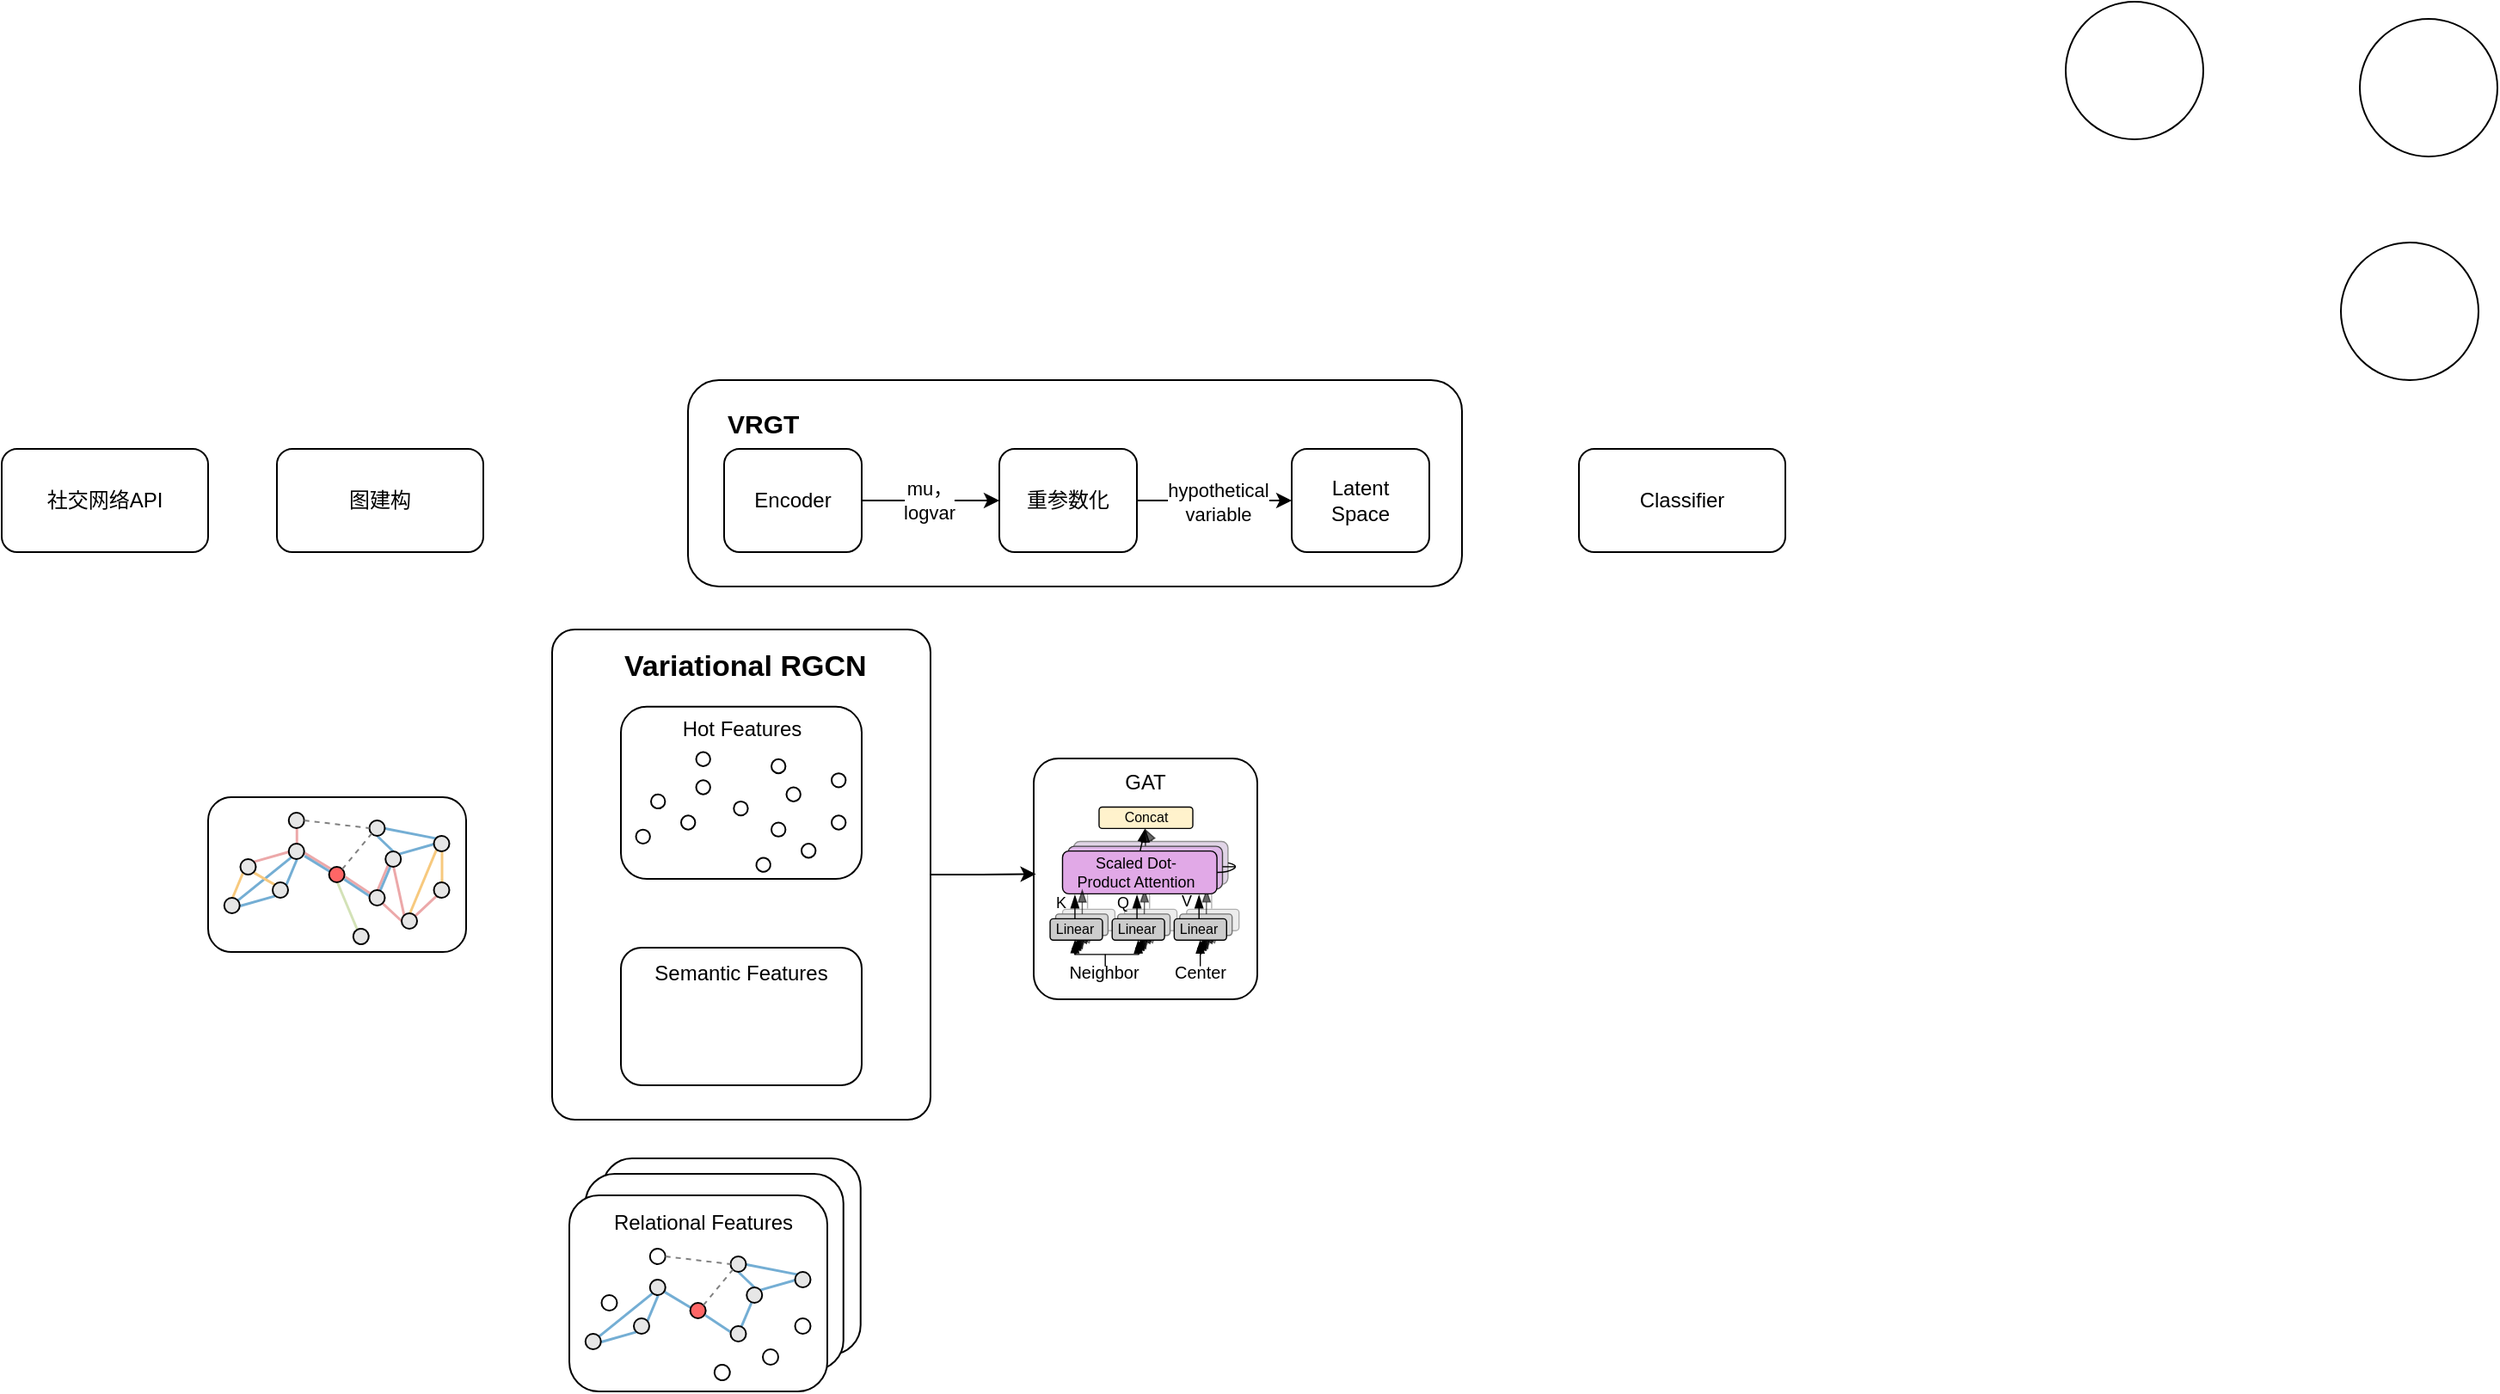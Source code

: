 <mxfile version="24.0.4" type="github">
  <diagram name="第 1 页" id="A4sy9P5K9z8p-SOSpdYQ">
    <mxGraphModel dx="1519" dy="1590" grid="1" gridSize="10" guides="1" tooltips="1" connect="0" arrows="1" fold="1" page="1" pageScale="1" pageWidth="827" pageHeight="1169" math="0" shadow="0">
      <root>
        <mxCell id="0" />
        <mxCell id="1" parent="0" />
        <mxCell id="r-IDnnYRWlYm3rjLLLhq-174" value="" style="rounded=1;whiteSpace=wrap;html=1;" vertex="1" parent="1">
          <mxGeometry x="189" y="-80" width="450" height="120" as="geometry" />
        </mxCell>
        <mxCell id="r-IDnnYRWlYm3rjLLLhq-5" value="" style="rounded=1;whiteSpace=wrap;html=1;arcSize=6;" vertex="1" parent="1">
          <mxGeometry x="110" y="65" width="220" height="285" as="geometry" />
        </mxCell>
        <mxCell id="r-IDnnYRWlYm3rjLLLhq-6" value="&lt;h1 style=&quot;margin-top: 0px; font-size: 17px;&quot;&gt;Variational RGCN&lt;/h1&gt;&lt;p style=&quot;font-size: 17px;&quot;&gt;&lt;br style=&quot;font-size: 17px;&quot;&gt;&lt;/p&gt;" style="text;html=1;whiteSpace=wrap;overflow=hidden;rounded=0;fontSize=17;" vertex="1" parent="1">
          <mxGeometry x="150" y="70" width="210" height="40" as="geometry" />
        </mxCell>
        <mxCell id="r-IDnnYRWlYm3rjLLLhq-8" value="社交网络API" style="rounded=1;whiteSpace=wrap;html=1;" vertex="1" parent="1">
          <mxGeometry x="-210" y="-40" width="120" height="60" as="geometry" />
        </mxCell>
        <mxCell id="r-IDnnYRWlYm3rjLLLhq-10" value="图建构" style="rounded=1;whiteSpace=wrap;html=1;" vertex="1" parent="1">
          <mxGeometry x="-50" y="-40" width="120" height="60" as="geometry" />
        </mxCell>
        <mxCell id="r-IDnnYRWlYm3rjLLLhq-11" value="Encoder" style="rounded=1;whiteSpace=wrap;html=1;" vertex="1" parent="1">
          <mxGeometry x="210" y="-40" width="80" height="60" as="geometry" />
        </mxCell>
        <mxCell id="r-IDnnYRWlYm3rjLLLhq-172" value="&lt;div style=&quot;text-align: start;&quot;&gt;&lt;br&gt;&lt;/div&gt;" style="edgeStyle=orthogonalEdgeStyle;rounded=0;orthogonalLoop=1;jettySize=auto;html=1;exitX=1;exitY=0.5;exitDx=0;exitDy=0;entryX=0;entryY=0.5;entryDx=0;entryDy=0;" edge="1" parent="1" source="r-IDnnYRWlYm3rjLLLhq-12" target="r-IDnnYRWlYm3rjLLLhq-13">
          <mxGeometry relative="1" as="geometry" />
        </mxCell>
        <mxCell id="r-IDnnYRWlYm3rjLLLhq-175" value="hypothetical&lt;div&gt;variable&lt;/div&gt;" style="edgeLabel;html=1;align=center;verticalAlign=middle;resizable=0;points=[];" vertex="1" connectable="0" parent="r-IDnnYRWlYm3rjLLLhq-172">
          <mxGeometry x="0.043" y="-1" relative="1" as="geometry">
            <mxPoint as="offset" />
          </mxGeometry>
        </mxCell>
        <mxCell id="r-IDnnYRWlYm3rjLLLhq-12" value="重参数化" style="rounded=1;whiteSpace=wrap;html=1;" vertex="1" parent="1">
          <mxGeometry x="370" y="-40" width="80" height="60" as="geometry" />
        </mxCell>
        <mxCell id="r-IDnnYRWlYm3rjLLLhq-13" value="Latent&lt;div&gt;Space&lt;/div&gt;" style="rounded=1;whiteSpace=wrap;html=1;" vertex="1" parent="1">
          <mxGeometry x="540" y="-40" width="80" height="60" as="geometry" />
        </mxCell>
        <mxCell id="r-IDnnYRWlYm3rjLLLhq-20" value="" style="ellipse;whiteSpace=wrap;html=1;aspect=fixed;" vertex="1" parent="1">
          <mxGeometry x="990" y="-300" width="80" height="80" as="geometry" />
        </mxCell>
        <mxCell id="r-IDnnYRWlYm3rjLLLhq-21" value="" style="ellipse;whiteSpace=wrap;html=1;aspect=fixed;" vertex="1" parent="1">
          <mxGeometry x="1161" y="-290" width="80" height="80" as="geometry" />
        </mxCell>
        <mxCell id="r-IDnnYRWlYm3rjLLLhq-23" value="" style="ellipse;whiteSpace=wrap;html=1;aspect=fixed;" vertex="1" parent="1">
          <mxGeometry x="1150" y="-160" width="80" height="80" as="geometry" />
        </mxCell>
        <mxCell id="r-IDnnYRWlYm3rjLLLhq-170" value="" style="endArrow=classic;html=1;rounded=0;exitX=1;exitY=0.5;exitDx=0;exitDy=0;entryX=0;entryY=0.5;entryDx=0;entryDy=0;" edge="1" parent="1" source="r-IDnnYRWlYm3rjLLLhq-11" target="r-IDnnYRWlYm3rjLLLhq-12">
          <mxGeometry width="50" height="50" relative="1" as="geometry">
            <mxPoint x="730" y="180" as="sourcePoint" />
            <mxPoint x="780" y="130" as="targetPoint" />
          </mxGeometry>
        </mxCell>
        <mxCell id="r-IDnnYRWlYm3rjLLLhq-171" value="mu，&lt;div&gt;logvar&lt;/div&gt;" style="edgeLabel;html=1;align=center;verticalAlign=middle;resizable=0;points=[];" vertex="1" connectable="0" parent="r-IDnnYRWlYm3rjLLLhq-170">
          <mxGeometry x="0.313" y="-1" relative="1" as="geometry">
            <mxPoint x="-14" y="-1" as="offset" />
          </mxGeometry>
        </mxCell>
        <mxCell id="r-IDnnYRWlYm3rjLLLhq-177" value="Classifier" style="rounded=1;whiteSpace=wrap;html=1;" vertex="1" parent="1">
          <mxGeometry x="707" y="-40" width="120" height="60" as="geometry" />
        </mxCell>
        <mxCell id="r-IDnnYRWlYm3rjLLLhq-178" value="&lt;h1 style=&quot;margin-top: 0px; font-size: 15px;&quot;&gt;VRGT&lt;/h1&gt;" style="text;html=1;whiteSpace=wrap;overflow=hidden;rounded=0;fontSize=15;" vertex="1" parent="1">
          <mxGeometry x="210" y="-70" width="180" height="40" as="geometry" />
        </mxCell>
        <mxCell id="r-IDnnYRWlYm3rjLLLhq-198" value="" style="group" vertex="1" connectable="0" parent="1">
          <mxGeometry x="150" y="109" width="140" height="101" as="geometry" />
        </mxCell>
        <mxCell id="r-IDnnYRWlYm3rjLLLhq-61" value="" style="rounded=1;whiteSpace=wrap;html=1;" vertex="1" parent="r-IDnnYRWlYm3rjLLLhq-198">
          <mxGeometry y="0.91" width="140" height="100.09" as="geometry" />
        </mxCell>
        <mxCell id="r-IDnnYRWlYm3rjLLLhq-62" value="" style="ellipse;whiteSpace=wrap;html=1;aspect=fixed;" vertex="1" parent="r-IDnnYRWlYm3rjLLLhq-198">
          <mxGeometry x="122.5" y="39.581" width="8.189" height="8.189" as="geometry" />
        </mxCell>
        <mxCell id="r-IDnnYRWlYm3rjLLLhq-63" value="" style="ellipse;whiteSpace=wrap;html=1;aspect=fixed;rotation=-45;" vertex="1" parent="r-IDnnYRWlYm3rjLLLhq-198">
          <mxGeometry x="87.5" y="31.392" width="8.189" height="8.189" as="geometry" />
        </mxCell>
        <mxCell id="r-IDnnYRWlYm3rjLLLhq-64" value="" style="ellipse;whiteSpace=wrap;html=1;aspect=fixed;" vertex="1" parent="r-IDnnYRWlYm3rjLLLhq-198">
          <mxGeometry x="122.5" y="64.149" width="8.189" height="8.189" as="geometry" />
        </mxCell>
        <mxCell id="r-IDnnYRWlYm3rjLLLhq-65" value="" style="ellipse;whiteSpace=wrap;html=1;aspect=fixed;" vertex="1" parent="r-IDnnYRWlYm3rjLLLhq-198">
          <mxGeometry x="96.25" y="47.77" width="8.189" height="8.189" as="geometry" />
        </mxCell>
        <mxCell id="r-IDnnYRWlYm3rjLLLhq-66" value="" style="ellipse;whiteSpace=wrap;html=1;aspect=fixed;" vertex="1" parent="r-IDnnYRWlYm3rjLLLhq-198">
          <mxGeometry x="105" y="80.527" width="8.189" height="8.189" as="geometry" />
        </mxCell>
        <mxCell id="r-IDnnYRWlYm3rjLLLhq-67" value="" style="ellipse;whiteSpace=wrap;html=1;aspect=fixed;" vertex="1" parent="r-IDnnYRWlYm3rjLLLhq-198">
          <mxGeometry x="87.5" y="68.243" width="8.189" height="8.189" as="geometry" />
        </mxCell>
        <mxCell id="r-IDnnYRWlYm3rjLLLhq-68" value="" style="ellipse;whiteSpace=wrap;html=1;aspect=fixed;rotation=15;" vertex="1" parent="r-IDnnYRWlYm3rjLLLhq-198">
          <mxGeometry x="78.75" y="88.716" width="8.189" height="8.189" as="geometry" />
        </mxCell>
        <mxCell id="r-IDnnYRWlYm3rjLLLhq-69" value="" style="ellipse;whiteSpace=wrap;html=1;aspect=fixed;" vertex="1" parent="r-IDnnYRWlYm3rjLLLhq-198">
          <mxGeometry x="65.625" y="55.959" width="8.189" height="8.189" as="geometry" />
        </mxCell>
        <mxCell id="r-IDnnYRWlYm3rjLLLhq-70" value="" style="ellipse;whiteSpace=wrap;html=1;aspect=fixed;" vertex="1" parent="r-IDnnYRWlYm3rjLLLhq-198">
          <mxGeometry x="43.75" y="43.676" width="8.189" height="8.189" as="geometry" />
        </mxCell>
        <mxCell id="r-IDnnYRWlYm3rjLLLhq-71" value="" style="ellipse;whiteSpace=wrap;html=1;aspect=fixed;" vertex="1" parent="r-IDnnYRWlYm3rjLLLhq-198">
          <mxGeometry x="43.75" y="27.297" width="8.189" height="8.189" as="geometry" />
        </mxCell>
        <mxCell id="r-IDnnYRWlYm3rjLLLhq-72" value="" style="ellipse;whiteSpace=wrap;html=1;aspect=fixed;" vertex="1" parent="r-IDnnYRWlYm3rjLLLhq-198">
          <mxGeometry x="35" y="64.149" width="8.189" height="8.189" as="geometry" />
        </mxCell>
        <mxCell id="r-IDnnYRWlYm3rjLLLhq-73" value="" style="ellipse;whiteSpace=wrap;html=1;aspect=fixed;" vertex="1" parent="r-IDnnYRWlYm3rjLLLhq-198">
          <mxGeometry x="17.5" y="51.865" width="8.189" height="8.189" as="geometry" />
        </mxCell>
        <mxCell id="r-IDnnYRWlYm3rjLLLhq-74" value="" style="ellipse;whiteSpace=wrap;html=1;aspect=fixed;" vertex="1" parent="r-IDnnYRWlYm3rjLLLhq-198">
          <mxGeometry x="8.75" y="72.338" width="8.189" height="8.189" as="geometry" />
        </mxCell>
        <mxCell id="r-IDnnYRWlYm3rjLLLhq-197" value="Hot Features" style="text;html=1;align=center;verticalAlign=middle;whiteSpace=wrap;rounded=0;" vertex="1" parent="r-IDnnYRWlYm3rjLLLhq-198">
          <mxGeometry x="31.733" width="76.533" height="27.297" as="geometry" />
        </mxCell>
        <mxCell id="r-IDnnYRWlYm3rjLLLhq-201" value="" style="rounded=1;whiteSpace=wrap;html=1;" vertex="1" parent="1">
          <mxGeometry x="150" y="250" width="140" height="80" as="geometry" />
        </mxCell>
        <mxCell id="r-IDnnYRWlYm3rjLLLhq-202" value="Semantic Features" style="text;html=1;align=center;verticalAlign=middle;whiteSpace=wrap;rounded=0;" vertex="1" parent="1">
          <mxGeometry x="165" y="250" width="110" height="30" as="geometry" />
        </mxCell>
        <mxCell id="r-IDnnYRWlYm3rjLLLhq-300" value="" style="group" vertex="1" connectable="0" parent="1">
          <mxGeometry x="390" y="140" width="130" height="140" as="geometry" />
        </mxCell>
        <mxCell id="r-IDnnYRWlYm3rjLLLhq-180" value="" style="rounded=1;whiteSpace=wrap;html=1;glass=0;arcSize=11;" vertex="1" parent="r-IDnnYRWlYm3rjLLLhq-300">
          <mxGeometry width="130" height="140" as="geometry" />
        </mxCell>
        <mxCell id="r-IDnnYRWlYm3rjLLLhq-298" value="" style="group;fontSize=12;strokeWidth=0.7;" vertex="1" connectable="0" parent="r-IDnnYRWlYm3rjLLLhq-300">
          <mxGeometry x="9.286" y="28" width="111.429" height="106.4" as="geometry" />
        </mxCell>
        <mxCell id="r-IDnnYRWlYm3rjLLLhq-229" value="Concat" style="rounded=1;whiteSpace=wrap;html=1;fontSize=8;verticalAlign=middle;fillColor=#fff2cc;strokeColor=#000000;strokeWidth=0.7;" vertex="1" parent="r-IDnnYRWlYm3rjLLLhq-298">
          <mxGeometry x="28.458" width="54.512" height="12.436" as="geometry" />
        </mxCell>
        <mxCell id="r-IDnnYRWlYm3rjLLLhq-292" value="" style="group;strokeWidth=0.7;" vertex="1" connectable="0" parent="r-IDnnYRWlYm3rjLLLhq-298">
          <mxGeometry y="20.036" width="111.429" height="86.364" as="geometry" />
        </mxCell>
        <mxCell id="r-IDnnYRWlYm3rjLLLhq-284" value="" style="group;strokeWidth=0.7;" vertex="1" connectable="0" parent="r-IDnnYRWlYm3rjLLLhq-292">
          <mxGeometry x="87.379" y="51.818" width="11.271" height="13.818" as="geometry" />
        </mxCell>
        <mxCell id="r-IDnnYRWlYm3rjLLLhq-285" value="" style="endArrow=blockThin;html=1;rounded=0;entryX=0.442;entryY=1.009;entryDx=0;entryDy=0;entryPerimeter=0;exitX=0.479;exitY=-0.035;exitDx=0;exitDy=0;exitPerimeter=0;endFill=1;strokeWidth=0.7;opacity=90;" edge="1" parent="r-IDnnYRWlYm3rjLLLhq-284">
          <mxGeometry width="50" height="50" relative="1" as="geometry">
            <mxPoint y="13.818" as="sourcePoint" />
            <mxPoint x="2.45" y="3.601" as="targetPoint" />
          </mxGeometry>
        </mxCell>
        <mxCell id="r-IDnnYRWlYm3rjLLLhq-286" value="" style="endArrow=blockThin;html=1;rounded=0;entryX=0.442;entryY=1.009;entryDx=0;entryDy=0;entryPerimeter=0;endFill=1;strokeWidth=0.7;opacity=80;" edge="1" parent="r-IDnnYRWlYm3rjLLLhq-284">
          <mxGeometry width="50" height="50" relative="1" as="geometry">
            <mxPoint x="0.048" y="13.818" as="sourcePoint" />
            <mxPoint x="4.056" y="3.601" as="targetPoint" />
          </mxGeometry>
        </mxCell>
        <mxCell id="r-IDnnYRWlYm3rjLLLhq-287" value="" style="endArrow=blockThin;html=1;rounded=0;entryX=0.442;entryY=1.009;entryDx=0;entryDy=0;entryPerimeter=0;endFill=1;strokeWidth=0.7;opacity=70;" edge="1" parent="r-IDnnYRWlYm3rjLLLhq-284">
          <mxGeometry width="50" height="50" relative="1" as="geometry">
            <mxPoint x="0.048" y="13.818" as="sourcePoint" />
            <mxPoint x="5.66" y="2.764" as="targetPoint" />
          </mxGeometry>
        </mxCell>
        <mxCell id="r-IDnnYRWlYm3rjLLLhq-288" value="" style="endArrow=blockThin;html=1;rounded=0;endFill=1;strokeWidth=0.7;opacity=40;" edge="1" parent="r-IDnnYRWlYm3rjLLLhq-284">
          <mxGeometry width="50" height="50" relative="1" as="geometry">
            <mxPoint x="0.048" y="13.818" as="sourcePoint" />
            <mxPoint x="11.271" as="targetPoint" />
          </mxGeometry>
        </mxCell>
        <mxCell id="r-IDnnYRWlYm3rjLLLhq-289" value="" style="endArrow=blockThin;html=1;rounded=0;endFill=1;strokeWidth=0.7;opacity=70;" edge="1" parent="r-IDnnYRWlYm3rjLLLhq-284">
          <mxGeometry width="50" height="50" relative="1" as="geometry">
            <mxPoint x="0.048" y="13.818" as="sourcePoint" />
            <mxPoint x="8.866" as="targetPoint" />
          </mxGeometry>
        </mxCell>
        <mxCell id="r-IDnnYRWlYm3rjLLLhq-274" value="" style="group;strokeWidth=0.7;" vertex="1" connectable="0" parent="r-IDnnYRWlYm3rjLLLhq-292">
          <mxGeometry x="51.305" y="51.818" width="11.271" height="13.818" as="geometry" />
        </mxCell>
        <mxCell id="r-IDnnYRWlYm3rjLLLhq-275" value="" style="endArrow=blockThin;html=1;rounded=0;entryX=0.442;entryY=1.009;entryDx=0;entryDy=0;entryPerimeter=0;exitX=0.479;exitY=-0.035;exitDx=0;exitDy=0;exitPerimeter=0;endFill=1;strokeWidth=0.7;opacity=90;" edge="1" parent="r-IDnnYRWlYm3rjLLLhq-274">
          <mxGeometry width="50" height="50" relative="1" as="geometry">
            <mxPoint y="13.818" as="sourcePoint" />
            <mxPoint x="2.45" y="3.601" as="targetPoint" />
          </mxGeometry>
        </mxCell>
        <mxCell id="r-IDnnYRWlYm3rjLLLhq-276" value="" style="endArrow=blockThin;html=1;rounded=0;entryX=0.442;entryY=1.009;entryDx=0;entryDy=0;entryPerimeter=0;endFill=1;strokeWidth=0.7;opacity=80;" edge="1" parent="r-IDnnYRWlYm3rjLLLhq-274">
          <mxGeometry width="50" height="50" relative="1" as="geometry">
            <mxPoint x="0.048" y="13.818" as="sourcePoint" />
            <mxPoint x="4.056" y="3.601" as="targetPoint" />
          </mxGeometry>
        </mxCell>
        <mxCell id="r-IDnnYRWlYm3rjLLLhq-277" value="" style="endArrow=blockThin;html=1;rounded=0;entryX=0.442;entryY=1.009;entryDx=0;entryDy=0;entryPerimeter=0;endFill=1;strokeWidth=0.7;opacity=70;" edge="1" parent="r-IDnnYRWlYm3rjLLLhq-274">
          <mxGeometry width="50" height="50" relative="1" as="geometry">
            <mxPoint x="0.048" y="13.818" as="sourcePoint" />
            <mxPoint x="5.66" y="2.764" as="targetPoint" />
          </mxGeometry>
        </mxCell>
        <mxCell id="r-IDnnYRWlYm3rjLLLhq-278" value="" style="endArrow=blockThin;html=1;rounded=0;endFill=1;strokeWidth=0.7;opacity=40;" edge="1" parent="r-IDnnYRWlYm3rjLLLhq-274">
          <mxGeometry width="50" height="50" relative="1" as="geometry">
            <mxPoint x="0.048" y="13.818" as="sourcePoint" />
            <mxPoint x="11.271" as="targetPoint" />
          </mxGeometry>
        </mxCell>
        <mxCell id="r-IDnnYRWlYm3rjLLLhq-279" value="" style="endArrow=blockThin;html=1;rounded=0;endFill=1;strokeWidth=0.7;opacity=70;" edge="1" parent="r-IDnnYRWlYm3rjLLLhq-274">
          <mxGeometry width="50" height="50" relative="1" as="geometry">
            <mxPoint x="0.048" y="13.818" as="sourcePoint" />
            <mxPoint x="8.866" as="targetPoint" />
          </mxGeometry>
        </mxCell>
        <mxCell id="r-IDnnYRWlYm3rjLLLhq-244" value="" style="group;strokeWidth=0.7;" vertex="1" connectable="0" parent="r-IDnnYRWlYm3rjLLLhq-292">
          <mxGeometry width="39.281" height="65.636" as="geometry" />
        </mxCell>
        <mxCell id="r-IDnnYRWlYm3rjLLLhq-232" value="" style="group;strokeWidth=0.7;" vertex="1" connectable="0" parent="r-IDnnYRWlYm3rjLLLhq-244">
          <mxGeometry y="39.382" width="39.281" height="26.255" as="geometry" />
        </mxCell>
        <mxCell id="r-IDnnYRWlYm3rjLLLhq-271" value="" style="group;strokeWidth=0.7;" vertex="1" connectable="0" parent="r-IDnnYRWlYm3rjLLLhq-232">
          <mxGeometry x="14.43" y="12.436" width="11.271" height="13.818" as="geometry" />
        </mxCell>
        <mxCell id="r-IDnnYRWlYm3rjLLLhq-265" value="" style="endArrow=blockThin;html=1;rounded=0;entryX=0.442;entryY=1.009;entryDx=0;entryDy=0;entryPerimeter=0;exitX=0.479;exitY=-0.035;exitDx=0;exitDy=0;exitPerimeter=0;endFill=1;strokeWidth=0.7;opacity=90;" edge="1" parent="r-IDnnYRWlYm3rjLLLhq-271">
          <mxGeometry width="50" height="50" relative="1" as="geometry">
            <mxPoint y="13.818" as="sourcePoint" />
            <mxPoint x="2.45" y="3.601" as="targetPoint" />
          </mxGeometry>
        </mxCell>
        <mxCell id="r-IDnnYRWlYm3rjLLLhq-266" value="" style="endArrow=blockThin;html=1;rounded=0;entryX=0.442;entryY=1.009;entryDx=0;entryDy=0;entryPerimeter=0;endFill=1;strokeWidth=0.7;opacity=80;" edge="1" parent="r-IDnnYRWlYm3rjLLLhq-271">
          <mxGeometry width="50" height="50" relative="1" as="geometry">
            <mxPoint x="0.048" y="13.818" as="sourcePoint" />
            <mxPoint x="4.056" y="3.601" as="targetPoint" />
          </mxGeometry>
        </mxCell>
        <mxCell id="r-IDnnYRWlYm3rjLLLhq-267" value="" style="endArrow=blockThin;html=1;rounded=0;entryX=0.442;entryY=1.009;entryDx=0;entryDy=0;entryPerimeter=0;endFill=1;strokeWidth=0.7;opacity=70;" edge="1" parent="r-IDnnYRWlYm3rjLLLhq-271">
          <mxGeometry width="50" height="50" relative="1" as="geometry">
            <mxPoint x="0.048" y="13.818" as="sourcePoint" />
            <mxPoint x="5.66" y="2.764" as="targetPoint" />
          </mxGeometry>
        </mxCell>
        <mxCell id="r-IDnnYRWlYm3rjLLLhq-268" value="" style="endArrow=blockThin;html=1;rounded=0;endFill=1;strokeWidth=0.7;opacity=40;" edge="1" parent="r-IDnnYRWlYm3rjLLLhq-271">
          <mxGeometry width="50" height="50" relative="1" as="geometry">
            <mxPoint x="0.048" y="13.818" as="sourcePoint" />
            <mxPoint x="11.271" as="targetPoint" />
          </mxGeometry>
        </mxCell>
        <mxCell id="r-IDnnYRWlYm3rjLLLhq-270" value="" style="endArrow=blockThin;html=1;rounded=0;endFill=1;strokeWidth=0.7;opacity=70;" edge="1" parent="r-IDnnYRWlYm3rjLLLhq-271">
          <mxGeometry width="50" height="50" relative="1" as="geometry">
            <mxPoint x="0.048" y="13.818" as="sourcePoint" />
            <mxPoint x="8.866" as="targetPoint" />
          </mxGeometry>
        </mxCell>
        <mxCell id="r-IDnnYRWlYm3rjLLLhq-230" value="" style="rounded=1;whiteSpace=wrap;html=1;fontSize=9;verticalAlign=middle;fillColor=#EDEDED;strokeColor=#B0B0B0;strokeWidth=0.7;" vertex="1" parent="r-IDnnYRWlYm3rjLLLhq-232">
          <mxGeometry x="7.215" width="30.462" height="12.436" as="geometry" />
        </mxCell>
        <mxCell id="r-IDnnYRWlYm3rjLLLhq-228" value="" style="rounded=1;whiteSpace=wrap;html=1;fontSize=9;verticalAlign=middle;fillColor=#D9D9D9;strokeColor=#757575;strokeWidth=0.7;" vertex="1" parent="r-IDnnYRWlYm3rjLLLhq-232">
          <mxGeometry x="3.207" y="2.764" width="30.462" height="12.436" as="geometry" />
        </mxCell>
        <mxCell id="r-IDnnYRWlYm3rjLLLhq-227" value="&lt;font style=&quot;font-size: 8px;&quot;&gt;Linear&lt;/font&gt;" style="rounded=1;whiteSpace=wrap;html=1;fontSize=9;verticalAlign=middle;fillColor=#CCCCCC;strokeColor=#000000;strokeWidth=0.7;" vertex="1" parent="r-IDnnYRWlYm3rjLLLhq-232">
          <mxGeometry y="5.527" width="30.462" height="12.436" as="geometry" />
        </mxCell>
        <mxCell id="r-IDnnYRWlYm3rjLLLhq-241" value="" style="endArrow=blockThin;html=1;rounded=0;endFill=1;strokeWidth=0.7;" edge="1" parent="r-IDnnYRWlYm3rjLLLhq-244">
          <mxGeometry width="50" height="50" relative="1" as="geometry">
            <mxPoint x="14.43" y="44.909" as="sourcePoint" />
            <mxPoint x="14.43" y="31.091" as="targetPoint" />
          </mxGeometry>
        </mxCell>
        <mxCell id="r-IDnnYRWlYm3rjLLLhq-243" value="" style="endArrow=blockThin;html=1;rounded=0;endFill=1;exitX=0.478;exitY=-0.03;exitDx=0;exitDy=0;exitPerimeter=0;opacity=30;strokeWidth=0.7;" edge="1" parent="r-IDnnYRWlYm3rjLLLhq-244" source="r-IDnnYRWlYm3rjLLLhq-230">
          <mxGeometry width="50" height="50" relative="1" as="geometry">
            <mxPoint x="30.462" y="58.727" as="sourcePoint" />
            <mxPoint x="21.644" as="targetPoint" />
          </mxGeometry>
        </mxCell>
        <mxCell id="r-IDnnYRWlYm3rjLLLhq-262" value="&lt;font style=&quot;font-size: 9px;&quot;&gt;K&lt;/font&gt;" style="text;html=1;align=center;verticalAlign=middle;whiteSpace=wrap;rounded=0;strokeWidth=0.7;" vertex="1" parent="r-IDnnYRWlYm3rjLLLhq-244">
          <mxGeometry x="-17.636" y="24.182" width="48.099" height="20.727" as="geometry" />
        </mxCell>
        <mxCell id="r-IDnnYRWlYm3rjLLLhq-245" value="" style="group;strokeWidth=0.7;" vertex="1" connectable="0" parent="r-IDnnYRWlYm3rjLLLhq-292">
          <mxGeometry x="36.074" width="39.281" height="65.636" as="geometry" />
        </mxCell>
        <mxCell id="r-IDnnYRWlYm3rjLLLhq-246" value="" style="group;strokeWidth=0.7;" vertex="1" connectable="0" parent="r-IDnnYRWlYm3rjLLLhq-245">
          <mxGeometry y="39.382" width="39.281" height="26.255" as="geometry" />
        </mxCell>
        <mxCell id="r-IDnnYRWlYm3rjLLLhq-247" value="" style="rounded=1;whiteSpace=wrap;html=1;fontSize=9;verticalAlign=middle;fillColor=#EDEDED;strokeColor=#B0B0B0;strokeWidth=0.7;" vertex="1" parent="r-IDnnYRWlYm3rjLLLhq-246">
          <mxGeometry x="7.215" width="30.462" height="12.436" as="geometry" />
        </mxCell>
        <mxCell id="r-IDnnYRWlYm3rjLLLhq-248" value="" style="rounded=1;whiteSpace=wrap;html=1;fontSize=9;verticalAlign=middle;fillColor=#D9D9D9;strokeColor=#757575;strokeWidth=0.7;" vertex="1" parent="r-IDnnYRWlYm3rjLLLhq-246">
          <mxGeometry x="3.207" y="2.764" width="30.462" height="12.436" as="geometry" />
        </mxCell>
        <mxCell id="r-IDnnYRWlYm3rjLLLhq-249" value="&lt;font style=&quot;font-size: 8px;&quot;&gt;Linear&lt;/font&gt;" style="rounded=1;whiteSpace=wrap;html=1;fontSize=9;verticalAlign=middle;fillColor=#CCCCCC;strokeColor=#000000;strokeWidth=0.7;" vertex="1" parent="r-IDnnYRWlYm3rjLLLhq-246">
          <mxGeometry y="5.527" width="30.462" height="12.436" as="geometry" />
        </mxCell>
        <mxCell id="r-IDnnYRWlYm3rjLLLhq-261" value="&lt;font style=&quot;font-size: 9px;&quot;&gt;Q&lt;/font&gt;" style="text;html=1;align=center;verticalAlign=middle;whiteSpace=wrap;rounded=0;strokeWidth=0.7;" vertex="1" parent="r-IDnnYRWlYm3rjLLLhq-246">
          <mxGeometry x="-17.636" y="-15.2" width="48.099" height="20.727" as="geometry" />
        </mxCell>
        <mxCell id="r-IDnnYRWlYm3rjLLLhq-250" value="" style="endArrow=blockThin;html=1;rounded=0;endFill=1;exitX=0.508;exitY=0.004;exitDx=0;exitDy=0;exitPerimeter=0;entryX=0.092;entryY=1.003;entryDx=0;entryDy=0;entryPerimeter=0;opacity=60;sourcePerimeterSpacing=0;strokeWidth=0.7;" edge="1" parent="r-IDnnYRWlYm3rjLLLhq-245" source="r-IDnnYRWlYm3rjLLLhq-248">
          <mxGeometry width="50" height="50" relative="1" as="geometry">
            <mxPoint x="22.446" y="41.455" as="sourcePoint" />
            <mxPoint x="18.839" y="27.636" as="targetPoint" />
          </mxGeometry>
        </mxCell>
        <mxCell id="r-IDnnYRWlYm3rjLLLhq-251" value="" style="endArrow=blockThin;html=1;rounded=0;endFill=1;strokeWidth=0.7;" edge="1" parent="r-IDnnYRWlYm3rjLLLhq-245">
          <mxGeometry width="50" height="50" relative="1" as="geometry">
            <mxPoint x="14.43" y="44.909" as="sourcePoint" />
            <mxPoint x="14.43" y="31.091" as="targetPoint" />
          </mxGeometry>
        </mxCell>
        <mxCell id="r-IDnnYRWlYm3rjLLLhq-252" value="" style="endArrow=blockThin;html=1;rounded=0;endFill=1;exitX=0.478;exitY=-0.03;exitDx=0;exitDy=0;exitPerimeter=0;opacity=30;strokeWidth=0.7;" edge="1" parent="r-IDnnYRWlYm3rjLLLhq-245" source="r-IDnnYRWlYm3rjLLLhq-247">
          <mxGeometry width="50" height="50" relative="1" as="geometry">
            <mxPoint x="30.462" y="58.727" as="sourcePoint" />
            <mxPoint x="21.644" as="targetPoint" />
          </mxGeometry>
        </mxCell>
        <mxCell id="r-IDnnYRWlYm3rjLLLhq-253" value="" style="group;strokeWidth=0.7;" vertex="1" connectable="0" parent="r-IDnnYRWlYm3rjLLLhq-292">
          <mxGeometry x="72.148" width="39.281" height="65.636" as="geometry" />
        </mxCell>
        <mxCell id="r-IDnnYRWlYm3rjLLLhq-254" value="" style="group;strokeWidth=0.7;" vertex="1" connectable="0" parent="r-IDnnYRWlYm3rjLLLhq-253">
          <mxGeometry y="39.382" width="39.281" height="26.255" as="geometry" />
        </mxCell>
        <mxCell id="r-IDnnYRWlYm3rjLLLhq-255" value="" style="rounded=1;whiteSpace=wrap;html=1;fontSize=9;verticalAlign=middle;fillColor=#EDEDED;strokeColor=#B0B0B0;strokeWidth=0.7;" vertex="1" parent="r-IDnnYRWlYm3rjLLLhq-254">
          <mxGeometry x="7.215" width="30.462" height="12.436" as="geometry" />
        </mxCell>
        <mxCell id="r-IDnnYRWlYm3rjLLLhq-256" value="" style="rounded=1;whiteSpace=wrap;html=1;fontSize=9;verticalAlign=middle;fillColor=#D9D9D9;strokeColor=#757575;strokeWidth=0.7;" vertex="1" parent="r-IDnnYRWlYm3rjLLLhq-254">
          <mxGeometry x="3.207" y="2.764" width="30.462" height="12.436" as="geometry" />
        </mxCell>
        <mxCell id="r-IDnnYRWlYm3rjLLLhq-257" value="&lt;font style=&quot;font-size: 8px;&quot;&gt;Linear&lt;/font&gt;" style="rounded=1;whiteSpace=wrap;html=1;fontSize=9;verticalAlign=middle;fillColor=#CCCCCC;strokeColor=#000000;strokeWidth=0.7;" vertex="1" parent="r-IDnnYRWlYm3rjLLLhq-254">
          <mxGeometry y="5.527" width="30.462" height="12.436" as="geometry" />
        </mxCell>
        <mxCell id="r-IDnnYRWlYm3rjLLLhq-281" value="" style="endArrow=blockThin;html=1;rounded=0;endFill=1;strokeWidth=0.7;" edge="1" parent="r-IDnnYRWlYm3rjLLLhq-254">
          <mxGeometry width="50" height="50" relative="1" as="geometry">
            <mxPoint x="15.151" y="33.164" as="sourcePoint" />
            <mxPoint x="15.151" y="17.964" as="targetPoint" />
          </mxGeometry>
        </mxCell>
        <mxCell id="r-IDnnYRWlYm3rjLLLhq-258" value="" style="endArrow=blockThin;html=1;rounded=0;endFill=1;exitX=0.508;exitY=0.004;exitDx=0;exitDy=0;exitPerimeter=0;entryX=0.092;entryY=1.003;entryDx=0;entryDy=0;entryPerimeter=0;opacity=60;sourcePerimeterSpacing=0;strokeWidth=0.7;" edge="1" parent="r-IDnnYRWlYm3rjLLLhq-253" source="r-IDnnYRWlYm3rjLLLhq-256">
          <mxGeometry width="50" height="50" relative="1" as="geometry">
            <mxPoint x="22.446" y="41.455" as="sourcePoint" />
            <mxPoint x="18.839" y="27.636" as="targetPoint" />
          </mxGeometry>
        </mxCell>
        <mxCell id="r-IDnnYRWlYm3rjLLLhq-259" value="" style="endArrow=blockThin;html=1;rounded=0;endFill=1;strokeWidth=0.7;" edge="1" parent="r-IDnnYRWlYm3rjLLLhq-253">
          <mxGeometry width="50" height="50" relative="1" as="geometry">
            <mxPoint x="14.43" y="44.909" as="sourcePoint" />
            <mxPoint x="14.43" y="31.091" as="targetPoint" />
          </mxGeometry>
        </mxCell>
        <mxCell id="r-IDnnYRWlYm3rjLLLhq-260" value="" style="endArrow=blockThin;html=1;rounded=0;endFill=1;exitX=0.478;exitY=-0.03;exitDx=0;exitDy=0;exitPerimeter=0;opacity=30;strokeWidth=0.7;" edge="1" parent="r-IDnnYRWlYm3rjLLLhq-253" source="r-IDnnYRWlYm3rjLLLhq-255">
          <mxGeometry width="50" height="50" relative="1" as="geometry">
            <mxPoint x="30.462" y="58.727" as="sourcePoint" />
            <mxPoint x="21.644" as="targetPoint" />
          </mxGeometry>
        </mxCell>
        <mxCell id="r-IDnnYRWlYm3rjLLLhq-263" value="V" style="text;html=1;align=center;verticalAlign=middle;whiteSpace=wrap;rounded=0;fontSize=9;strokeWidth=0.7;" vertex="1" parent="r-IDnnYRWlYm3rjLLLhq-253">
          <mxGeometry x="-16.033" y="24.267" width="48.099" height="20.727" as="geometry" />
        </mxCell>
        <mxCell id="r-IDnnYRWlYm3rjLLLhq-213" value="" style="group;fontSize=7;strokeWidth=0.7;" vertex="1" connectable="0" parent="r-IDnnYRWlYm3rjLLLhq-292">
          <mxGeometry x="7.215" width="96.197" height="34.545" as="geometry" />
        </mxCell>
        <mxCell id="r-IDnnYRWlYm3rjLLLhq-211" value="" style="rounded=1;whiteSpace=wrap;html=1;fillColor=#e1d5e7;strokeColor=#919191;strokeWidth=0.7;" vertex="1" parent="r-IDnnYRWlYm3rjLLLhq-213">
          <mxGeometry x="6.413" width="89.784" height="24.873" as="geometry" />
        </mxCell>
        <mxCell id="r-IDnnYRWlYm3rjLLLhq-209" value="" style="rounded=1;whiteSpace=wrap;html=1;fillColor=#DDB6E7;strokeColor=#404040;strokeWidth=0.7;" vertex="1" parent="r-IDnnYRWlYm3rjLLLhq-213">
          <mxGeometry x="3.207" y="2.764" width="89.784" height="24.873" as="geometry" />
        </mxCell>
        <mxCell id="r-IDnnYRWlYm3rjLLLhq-207" value="" style="rounded=1;whiteSpace=wrap;html=1;fillColor=#E1A9E7;strokeColor=#000000;fillStyle=auto;strokeWidth=0.7;" vertex="1" parent="r-IDnnYRWlYm3rjLLLhq-213">
          <mxGeometry y="5.527" width="89.784" height="24.873" as="geometry" />
        </mxCell>
        <mxCell id="r-IDnnYRWlYm3rjLLLhq-208" value="Scaled Dot-Product Attention" style="text;html=1;align=center;verticalAlign=middle;whiteSpace=wrap;rounded=0;strokeWidth=0.7;fontSize=9;" vertex="1" parent="r-IDnnYRWlYm3rjLLLhq-213">
          <mxGeometry x="3.207" y="1.382" width="79.343" height="33.164" as="geometry" />
        </mxCell>
        <mxCell id="r-IDnnYRWlYm3rjLLLhq-223" value="" style="curved=1;endArrow=none;html=1;rounded=0;endFill=0;entryX=1;entryY=0.5;entryDx=0;entryDy=0;exitX=1;exitY=0.5;exitDx=0;exitDy=0;strokeWidth=0.7;" edge="1" parent="r-IDnnYRWlYm3rjLLLhq-213">
          <mxGeometry width="50" height="50" relative="1" as="geometry">
            <mxPoint x="96.197" y="12.436" as="sourcePoint" />
            <mxPoint x="89.784" y="17.964" as="targetPoint" />
            <Array as="points">
              <mxPoint x="102.61" y="13.818" />
              <mxPoint x="96.197" y="17.964" />
            </Array>
          </mxGeometry>
        </mxCell>
        <mxCell id="r-IDnnYRWlYm3rjLLLhq-225" value="" style="endArrow=none;html=1;rounded=0;strokeWidth=0.7;" edge="1" parent="r-IDnnYRWlYm3rjLLLhq-213">
          <mxGeometry width="50" height="50" relative="1" as="geometry">
            <mxPoint x="92.991" y="14.647" as="sourcePoint" />
            <mxPoint x="100.366" y="14.647" as="targetPoint" />
          </mxGeometry>
        </mxCell>
        <mxCell id="r-IDnnYRWlYm3rjLLLhq-264" value="" style="endArrow=blockThin;startArrow=blockThin;html=1;rounded=0;entryX=0.477;entryY=0.989;entryDx=0;entryDy=0;entryPerimeter=0;exitX=0.497;exitY=1;exitDx=0;exitDy=0;exitPerimeter=0;endFill=1;startFill=1;strokeWidth=0.7;" edge="1" parent="r-IDnnYRWlYm3rjLLLhq-292" source="r-IDnnYRWlYm3rjLLLhq-249" target="r-IDnnYRWlYm3rjLLLhq-227">
          <mxGeometry width="50" height="50" relative="1" as="geometry">
            <mxPoint x="-48.099" y="100.182" as="sourcePoint" />
            <mxPoint x="-8.016" y="65.636" as="targetPoint" />
            <Array as="points">
              <mxPoint x="51.305" y="65.636" />
              <mxPoint x="14.43" y="65.636" />
            </Array>
          </mxGeometry>
        </mxCell>
        <mxCell id="r-IDnnYRWlYm3rjLLLhq-280" value="" style="endArrow=none;html=1;rounded=0;strokeWidth=0.7;" edge="1" parent="r-IDnnYRWlYm3rjLLLhq-292">
          <mxGeometry width="50" height="50" relative="1" as="geometry">
            <mxPoint x="32.066" y="72.545" as="sourcePoint" />
            <mxPoint x="32.066" y="65.636" as="targetPoint" />
          </mxGeometry>
        </mxCell>
        <mxCell id="r-IDnnYRWlYm3rjLLLhq-290" value="&lt;font style=&quot;font-size: 10px;&quot;&gt;Neighbor&lt;/font&gt;" style="text;html=1;align=center;verticalAlign=middle;whiteSpace=wrap;rounded=0;strokeWidth=0.7;" vertex="1" parent="r-IDnnYRWlYm3rjLLLhq-292">
          <mxGeometry x="8.016" y="65.636" width="48.099" height="20.727" as="geometry" />
        </mxCell>
        <mxCell id="r-IDnnYRWlYm3rjLLLhq-291" value="Center" style="text;html=1;align=center;verticalAlign=middle;whiteSpace=wrap;rounded=0;fontSize=10;strokeWidth=0.7;" vertex="1" parent="r-IDnnYRWlYm3rjLLLhq-292">
          <mxGeometry x="63.33" y="65.636" width="48.099" height="20.727" as="geometry" />
        </mxCell>
        <mxCell id="r-IDnnYRWlYm3rjLLLhq-242" value="" style="endArrow=blockThin;html=1;rounded=0;endFill=1;exitX=0.508;exitY=0.004;exitDx=0;exitDy=0;exitPerimeter=0;entryX=0.092;entryY=1.003;entryDx=0;entryDy=0;entryPerimeter=0;opacity=60;sourcePerimeterSpacing=0;strokeWidth=0.7;" edge="1" parent="r-IDnnYRWlYm3rjLLLhq-292" source="r-IDnnYRWlYm3rjLLLhq-228" target="r-IDnnYRWlYm3rjLLLhq-209">
          <mxGeometry width="50" height="50" relative="1" as="geometry">
            <mxPoint x="70.545" y="445.636" as="sourcePoint" />
            <mxPoint x="70.545" y="431.818" as="targetPoint" />
          </mxGeometry>
        </mxCell>
        <mxCell id="r-IDnnYRWlYm3rjLLLhq-294" value="" style="endArrow=blockThin;html=1;rounded=0;endFill=1;entryX=0.493;entryY=1.033;entryDx=0;entryDy=0;entryPerimeter=0;exitX=0.567;exitY=0.037;exitDx=0;exitDy=0;exitPerimeter=0;opacity=80;strokeWidth=0.7;" edge="1" parent="r-IDnnYRWlYm3rjLLLhq-298" source="r-IDnnYRWlYm3rjLLLhq-208" target="r-IDnnYRWlYm3rjLLLhq-229">
          <mxGeometry width="50" height="50" relative="1" as="geometry">
            <mxPoint x="-48.099" y="37.309" as="sourcePoint" />
            <mxPoint x="-8.016" y="2.764" as="targetPoint" />
          </mxGeometry>
        </mxCell>
        <mxCell id="r-IDnnYRWlYm3rjLLLhq-295" value="" style="endArrow=blockThin;html=1;rounded=0;endFill=1;entryX=0.49;entryY=1.021;entryDx=0;entryDy=0;entryPerimeter=0;exitX=0.503;exitY=-0.006;exitDx=0;exitDy=0;exitPerimeter=0;sourcePerimeterSpacing=0;strokeWidth=0.7;" edge="1" parent="r-IDnnYRWlYm3rjLLLhq-298" source="r-IDnnYRWlYm3rjLLLhq-207" target="r-IDnnYRWlYm3rjLLLhq-229">
          <mxGeometry width="50" height="50" relative="1" as="geometry">
            <mxPoint x="63.33" y="29.709" as="sourcePoint" />
            <mxPoint x="63.33" y="20.036" as="targetPoint" />
          </mxGeometry>
        </mxCell>
        <mxCell id="r-IDnnYRWlYm3rjLLLhq-297" value="" style="endArrow=blockThin;html=1;rounded=0;endFill=1;entryX=0.49;entryY=1.026;entryDx=0;entryDy=0;entryPerimeter=0;opacity=60;strokeWidth=0.7;" edge="1" parent="r-IDnnYRWlYm3rjLLLhq-298" target="r-IDnnYRWlYm3rjLLLhq-229">
          <mxGeometry width="50" height="50" relative="1" as="geometry">
            <mxPoint x="59.322" y="19.829" as="sourcePoint" />
            <mxPoint x="71.346" y="26.945" as="targetPoint" />
          </mxGeometry>
        </mxCell>
        <mxCell id="r-IDnnYRWlYm3rjLLLhq-299" value="GAT" style="text;html=1;align=center;verticalAlign=middle;whiteSpace=wrap;rounded=0;" vertex="1" parent="r-IDnnYRWlYm3rjLLLhq-300">
          <mxGeometry x="37.143" width="55.714" height="28" as="geometry" />
        </mxCell>
        <mxCell id="r-IDnnYRWlYm3rjLLLhq-306" value="" style="group" vertex="1" connectable="0" parent="1">
          <mxGeometry x="-90" y="162.5" width="150" height="90" as="geometry" />
        </mxCell>
        <mxCell id="r-IDnnYRWlYm3rjLLLhq-15" value="" style="rounded=1;whiteSpace=wrap;html=1;container=0;" vertex="1" parent="r-IDnnYRWlYm3rjLLLhq-306">
          <mxGeometry width="150" height="90" as="geometry" />
        </mxCell>
        <mxCell id="r-IDnnYRWlYm3rjLLLhq-49" value="" style="endArrow=none;html=1;rounded=0;entryX=0;entryY=0.5;entryDx=0;entryDy=0;exitX=1;exitY=1;exitDx=0;exitDy=0;strokeColor=#ECA8A9;strokeWidth=1.5;" edge="1" parent="r-IDnnYRWlYm3rjLLLhq-306" source="r-IDnnYRWlYm3rjLLLhq-28" target="r-IDnnYRWlYm3rjLLLhq-27">
          <mxGeometry width="50" height="50" relative="1" as="geometry">
            <mxPoint x="-75" y="153" as="sourcePoint" />
            <mxPoint x="-28.125" y="108" as="targetPoint" />
          </mxGeometry>
        </mxCell>
        <mxCell id="r-IDnnYRWlYm3rjLLLhq-50" value="" style="endArrow=none;html=1;rounded=0;entryX=0;entryY=1;entryDx=0;entryDy=0;exitX=1;exitY=0;exitDx=0;exitDy=0;strokeColor=#ECA8A9;strokeWidth=1.5;" edge="1" parent="r-IDnnYRWlYm3rjLLLhq-306" source="r-IDnnYRWlYm3rjLLLhq-27" target="r-IDnnYRWlYm3rjLLLhq-25">
          <mxGeometry width="50" height="50" relative="1" as="geometry">
            <mxPoint x="-75" y="144" as="sourcePoint" />
            <mxPoint x="-28.125" y="99" as="targetPoint" />
          </mxGeometry>
        </mxCell>
        <mxCell id="r-IDnnYRWlYm3rjLLLhq-51" value="" style="endArrow=none;html=1;rounded=0;entryX=0.5;entryY=1;entryDx=0;entryDy=0;exitX=0.5;exitY=0;exitDx=0;exitDy=0;strokeColor=#F7C97E;strokeWidth=1.5;" edge="1" parent="r-IDnnYRWlYm3rjLLLhq-306" source="r-IDnnYRWlYm3rjLLLhq-25" target="r-IDnnYRWlYm3rjLLLhq-22">
          <mxGeometry width="50" height="50" relative="1" as="geometry">
            <mxPoint x="-75" y="126" as="sourcePoint" />
            <mxPoint x="-28.125" y="81" as="targetPoint" />
          </mxGeometry>
        </mxCell>
        <mxCell id="r-IDnnYRWlYm3rjLLLhq-52" value="" style="endArrow=none;html=1;rounded=0;entryX=0.5;entryY=1;entryDx=0;entryDy=0;exitX=0;exitY=0;exitDx=0;exitDy=0;strokeColor=#ECA8A9;strokeWidth=1.5;" edge="1" parent="r-IDnnYRWlYm3rjLLLhq-306" source="r-IDnnYRWlYm3rjLLLhq-27" target="r-IDnnYRWlYm3rjLLLhq-26">
          <mxGeometry width="50" height="50" relative="1" as="geometry">
            <mxPoint x="103.125" y="108" as="sourcePoint" />
            <mxPoint x="-56.25" y="63" as="targetPoint" />
          </mxGeometry>
        </mxCell>
        <mxCell id="r-IDnnYRWlYm3rjLLLhq-53" value="" style="endArrow=none;html=1;rounded=0;entryX=0;entryY=1;entryDx=0;entryDy=0;exitX=0.5;exitY=0;exitDx=0;exitDy=0;strokeColor=#F7C97E;strokeWidth=1.5;" edge="1" parent="r-IDnnYRWlYm3rjLLLhq-306" source="r-IDnnYRWlYm3rjLLLhq-27" target="r-IDnnYRWlYm3rjLLLhq-22">
          <mxGeometry width="50" height="50" relative="1" as="geometry">
            <mxPoint x="-84.375" y="108" as="sourcePoint" />
            <mxPoint x="-37.5" y="63" as="targetPoint" />
          </mxGeometry>
        </mxCell>
        <mxCell id="r-IDnnYRWlYm3rjLLLhq-48" value="" style="endArrow=none;html=1;rounded=0;entryX=0;entryY=0.5;entryDx=0;entryDy=0;exitX=1;exitY=0;exitDx=0;exitDy=0;strokeColor=#74AED4;strokeWidth=1.5;" edge="1" parent="r-IDnnYRWlYm3rjLLLhq-306" source="r-IDnnYRWlYm3rjLLLhq-26" target="r-IDnnYRWlYm3rjLLLhq-22">
          <mxGeometry width="50" height="50" relative="1" as="geometry">
            <mxPoint x="-56.25" y="126" as="sourcePoint" />
            <mxPoint x="-9.375" y="81" as="targetPoint" />
          </mxGeometry>
        </mxCell>
        <mxCell id="r-IDnnYRWlYm3rjLLLhq-54" value="" style="endArrow=none;html=1;rounded=0;entryX=0;entryY=1;entryDx=0;entryDy=0;exitX=0.5;exitY=0;exitDx=0;exitDy=0;strokeColor=#74AED4;strokeWidth=1.5;" edge="1" parent="r-IDnnYRWlYm3rjLLLhq-306" source="r-IDnnYRWlYm3rjLLLhq-26" target="r-IDnnYRWlYm3rjLLLhq-24">
          <mxGeometry width="50" height="50" relative="1" as="geometry">
            <mxPoint x="-75" y="81" as="sourcePoint" />
            <mxPoint x="-28.125" y="36" as="targetPoint" />
          </mxGeometry>
        </mxCell>
        <mxCell id="r-IDnnYRWlYm3rjLLLhq-55" value="" style="endArrow=none;html=1;rounded=0;entryX=1;entryY=1;entryDx=0;entryDy=0;exitX=0;exitY=0;exitDx=0;exitDy=0;strokeColor=#74AED4;strokeWidth=1.5;" edge="1" parent="r-IDnnYRWlYm3rjLLLhq-306" source="r-IDnnYRWlYm3rjLLLhq-22" target="r-IDnnYRWlYm3rjLLLhq-24">
          <mxGeometry width="50" height="50" relative="1" as="geometry">
            <mxPoint x="-75" y="99" as="sourcePoint" />
            <mxPoint x="-28.125" y="54" as="targetPoint" />
          </mxGeometry>
        </mxCell>
        <mxCell id="r-IDnnYRWlYm3rjLLLhq-42" value="" style="endArrow=none;html=1;rounded=0;entryX=0;entryY=1;entryDx=0;entryDy=0;exitX=1;exitY=0.5;exitDx=0;exitDy=0;strokeColor=#74AED4;strokeWidth=1.5;" edge="1" parent="r-IDnnYRWlYm3rjLLLhq-306" source="r-IDnnYRWlYm3rjLLLhq-35" target="r-IDnnYRWlYm3rjLLLhq-33">
          <mxGeometry width="50" height="50" relative="1" as="geometry">
            <mxPoint x="-84.375" y="90" as="sourcePoint" />
            <mxPoint x="-37.5" y="45" as="targetPoint" />
          </mxGeometry>
        </mxCell>
        <mxCell id="r-IDnnYRWlYm3rjLLLhq-43" value="" style="endArrow=none;html=1;rounded=0;entryX=0;entryY=1;entryDx=0;entryDy=0;exitX=1;exitY=0;exitDx=0;exitDy=0;strokeColor=#74AED4;strokeWidth=1.5;" edge="1" parent="r-IDnnYRWlYm3rjLLLhq-306" source="r-IDnnYRWlYm3rjLLLhq-35" target="r-IDnnYRWlYm3rjLLLhq-31">
          <mxGeometry width="50" height="50" relative="1" as="geometry">
            <mxPoint x="-93.75" y="81" as="sourcePoint" />
            <mxPoint x="-46.875" y="36" as="targetPoint" />
          </mxGeometry>
        </mxCell>
        <mxCell id="r-IDnnYRWlYm3rjLLLhq-45" value="" style="endArrow=none;html=1;rounded=0;entryX=0.5;entryY=1;entryDx=0;entryDy=0;exitX=1;exitY=0;exitDx=0;exitDy=0;strokeColor=#74AED4;strokeWidth=1.5;" edge="1" parent="r-IDnnYRWlYm3rjLLLhq-306" source="r-IDnnYRWlYm3rjLLLhq-33" target="r-IDnnYRWlYm3rjLLLhq-31">
          <mxGeometry width="50" height="50" relative="1" as="geometry">
            <mxPoint x="-65.625" y="99" as="sourcePoint" />
            <mxPoint x="-18.75" y="54" as="targetPoint" />
          </mxGeometry>
        </mxCell>
        <mxCell id="r-IDnnYRWlYm3rjLLLhq-41" value="" style="endArrow=none;html=1;rounded=0;entryX=1;entryY=1;entryDx=0;entryDy=0;exitX=0;exitY=0;exitDx=0;exitDy=0;strokeColor=#F7C97E;strokeWidth=1.5;" edge="1" parent="r-IDnnYRWlYm3rjLLLhq-306" source="r-IDnnYRWlYm3rjLLLhq-33" target="r-IDnnYRWlYm3rjLLLhq-34">
          <mxGeometry width="50" height="50" relative="1" as="geometry">
            <mxPoint x="-75" y="90" as="sourcePoint" />
            <mxPoint x="-28.125" y="45" as="targetPoint" />
          </mxGeometry>
        </mxCell>
        <mxCell id="r-IDnnYRWlYm3rjLLLhq-37" value="" style="endArrow=none;html=1;rounded=0;exitX=0;exitY=0;exitDx=0;exitDy=0;strokeColor=#D3E2B7;strokeWidth=1.5;" edge="1" parent="r-IDnnYRWlYm3rjLLLhq-306" source="r-IDnnYRWlYm3rjLLLhq-29">
          <mxGeometry width="50" height="50" relative="1" as="geometry">
            <mxPoint x="28.125" y="94.5" as="sourcePoint" />
            <mxPoint x="75" y="49.5" as="targetPoint" />
          </mxGeometry>
        </mxCell>
        <mxCell id="r-IDnnYRWlYm3rjLLLhq-39" value="" style="endArrow=none;html=1;rounded=0;entryX=0.5;entryY=0;entryDx=0;entryDy=0;exitX=0.5;exitY=1;exitDx=0;exitDy=0;strokeColor=#ECA8A9;strokeWidth=1.5;" edge="1" parent="r-IDnnYRWlYm3rjLLLhq-306" source="r-IDnnYRWlYm3rjLLLhq-32" target="r-IDnnYRWlYm3rjLLLhq-31">
          <mxGeometry width="50" height="50" relative="1" as="geometry">
            <mxPoint x="-56.25" y="81" as="sourcePoint" />
            <mxPoint x="-9.375" y="36" as="targetPoint" />
          </mxGeometry>
        </mxCell>
        <mxCell id="r-IDnnYRWlYm3rjLLLhq-40" value="" style="endArrow=none;html=1;rounded=0;entryX=0;entryY=0.5;entryDx=0;entryDy=0;exitX=1;exitY=0;exitDx=0;exitDy=0;strokeColor=#ECA8A9;strokeWidth=1.5;" edge="1" parent="r-IDnnYRWlYm3rjLLLhq-306" source="r-IDnnYRWlYm3rjLLLhq-34" target="r-IDnnYRWlYm3rjLLLhq-31">
          <mxGeometry width="50" height="50" relative="1" as="geometry">
            <mxPoint x="-75" y="90" as="sourcePoint" />
            <mxPoint x="-28.125" y="45" as="targetPoint" />
          </mxGeometry>
        </mxCell>
        <mxCell id="r-IDnnYRWlYm3rjLLLhq-44" value="" style="endArrow=none;html=1;rounded=0;entryX=0;entryY=1;entryDx=0;entryDy=0;exitX=0.5;exitY=0;exitDx=0;exitDy=0;strokeColor=#F7C97E;strokeWidth=1.5;" edge="1" parent="r-IDnnYRWlYm3rjLLLhq-306" source="r-IDnnYRWlYm3rjLLLhq-35" target="r-IDnnYRWlYm3rjLLLhq-34">
          <mxGeometry width="50" height="50" relative="1" as="geometry">
            <mxPoint x="-75" y="99" as="sourcePoint" />
            <mxPoint x="-28.125" y="54" as="targetPoint" />
          </mxGeometry>
        </mxCell>
        <mxCell id="r-IDnnYRWlYm3rjLLLhq-47" value="" style="endArrow=none;html=1;rounded=0;entryX=0;entryY=1;entryDx=0;entryDy=0;exitX=0.5;exitY=0;exitDx=0;exitDy=0;strokeColor=#ECA8A9;strokeWidth=1.5;" edge="1" parent="r-IDnnYRWlYm3rjLLLhq-306" source="r-IDnnYRWlYm3rjLLLhq-28" target="r-IDnnYRWlYm3rjLLLhq-26">
          <mxGeometry width="50" height="50" relative="1" as="geometry">
            <mxPoint x="-93.75" y="117" as="sourcePoint" />
            <mxPoint x="-46.875" y="72" as="targetPoint" />
          </mxGeometry>
        </mxCell>
        <mxCell id="r-IDnnYRWlYm3rjLLLhq-304" value="" style="endArrow=none;html=1;rounded=0;entryX=0.284;entryY=0.97;entryDx=0;entryDy=0;entryPerimeter=0;exitX=0.68;exitY=-0.007;exitDx=0;exitDy=0;exitPerimeter=0;strokeColor=#74AED4;strokeWidth=1.5;" edge="1" parent="r-IDnnYRWlYm3rjLLLhq-306" source="r-IDnnYRWlYm3rjLLLhq-28" target="r-IDnnYRWlYm3rjLLLhq-26">
          <mxGeometry width="50" height="50" relative="1" as="geometry">
            <mxPoint x="20" y="105" as="sourcePoint" />
            <mxPoint x="70" y="55" as="targetPoint" />
          </mxGeometry>
        </mxCell>
        <mxCell id="r-IDnnYRWlYm3rjLLLhq-46" value="" style="endArrow=none;html=1;rounded=0;entryX=1.001;entryY=0.616;entryDx=0;entryDy=0;exitX=0.098;exitY=0.233;exitDx=0;exitDy=0;strokeColor=#ECA8A9;entryPerimeter=0;exitPerimeter=0;strokeWidth=1.5;" edge="1" parent="r-IDnnYRWlYm3rjLLLhq-306" source="r-IDnnYRWlYm3rjLLLhq-28" target="r-IDnnYRWlYm3rjLLLhq-30">
          <mxGeometry width="50" height="50" relative="1" as="geometry">
            <mxPoint x="-65.625" y="153" as="sourcePoint" />
            <mxPoint x="-18.75" y="108" as="targetPoint" />
          </mxGeometry>
        </mxCell>
        <mxCell id="r-IDnnYRWlYm3rjLLLhq-303" value="" style="endArrow=none;html=1;rounded=0;entryX=0.952;entryY=0.777;entryDx=0;entryDy=0;entryPerimeter=0;exitX=0.023;exitY=0.382;exitDx=0;exitDy=0;exitPerimeter=0;strokeColor=#74AED4;strokeWidth=1.5;" edge="1" parent="r-IDnnYRWlYm3rjLLLhq-306" source="r-IDnnYRWlYm3rjLLLhq-28" target="r-IDnnYRWlYm3rjLLLhq-30">
          <mxGeometry width="50" height="50" relative="1" as="geometry">
            <mxPoint x="30" y="105" as="sourcePoint" />
            <mxPoint x="80" y="55" as="targetPoint" />
          </mxGeometry>
        </mxCell>
        <mxCell id="r-IDnnYRWlYm3rjLLLhq-36" value="" style="endArrow=none;html=1;rounded=0;entryX=0;entryY=0;entryDx=0;entryDy=0;strokeColor=#ECA8A9;targetPerimeterSpacing=7;exitX=0.998;exitY=0.577;exitDx=0;exitDy=0;exitPerimeter=0;strokeWidth=1.5;" edge="1" parent="r-IDnnYRWlYm3rjLLLhq-306" source="r-IDnnYRWlYm3rjLLLhq-31" target="r-IDnnYRWlYm3rjLLLhq-30">
          <mxGeometry width="50" height="50" relative="1" as="geometry">
            <mxPoint x="56" y="32" as="sourcePoint" />
            <mxPoint x="-9.375" y="54" as="targetPoint" />
          </mxGeometry>
        </mxCell>
        <mxCell id="r-IDnnYRWlYm3rjLLLhq-302" value="" style="endArrow=none;html=1;rounded=0;exitX=0.993;exitY=0.771;exitDx=0;exitDy=0;exitPerimeter=0;entryX=0.069;entryY=0.305;entryDx=0;entryDy=0;entryPerimeter=0;strokeColor=#74AED4;strokeWidth=1.5;" edge="1" parent="r-IDnnYRWlYm3rjLLLhq-306" source="r-IDnnYRWlYm3rjLLLhq-31" target="r-IDnnYRWlYm3rjLLLhq-30">
          <mxGeometry width="50" height="50" relative="1" as="geometry">
            <mxPoint x="30" y="85" as="sourcePoint" />
            <mxPoint x="80" y="35" as="targetPoint" />
          </mxGeometry>
        </mxCell>
        <mxCell id="r-IDnnYRWlYm3rjLLLhq-22" value="" style="ellipse;whiteSpace=wrap;html=1;aspect=fixed;container=0;fillColor=#E6E6E6;" vertex="1" parent="r-IDnnYRWlYm3rjLLLhq-306">
          <mxGeometry x="131.25" y="22.5" width="9" height="9" as="geometry" />
        </mxCell>
        <mxCell id="r-IDnnYRWlYm3rjLLLhq-24" value="" style="ellipse;whiteSpace=wrap;html=1;aspect=fixed;rotation=-45;container=0;fillColor=#E6E6E6;" vertex="1" parent="r-IDnnYRWlYm3rjLLLhq-306">
          <mxGeometry x="93.75" y="13.5" width="9" height="9" as="geometry" />
        </mxCell>
        <mxCell id="r-IDnnYRWlYm3rjLLLhq-25" value="" style="ellipse;whiteSpace=wrap;html=1;aspect=fixed;container=0;fillColor=#E6E6E6;" vertex="1" parent="r-IDnnYRWlYm3rjLLLhq-306">
          <mxGeometry x="131.25" y="49.5" width="9" height="9" as="geometry" />
        </mxCell>
        <mxCell id="r-IDnnYRWlYm3rjLLLhq-26" value="" style="ellipse;whiteSpace=wrap;html=1;aspect=fixed;container=0;fillColor=#E6E6E6;" vertex="1" parent="r-IDnnYRWlYm3rjLLLhq-306">
          <mxGeometry x="103.125" y="31.5" width="9" height="9" as="geometry" />
        </mxCell>
        <mxCell id="r-IDnnYRWlYm3rjLLLhq-27" value="" style="ellipse;whiteSpace=wrap;html=1;aspect=fixed;container=0;fillColor=#E6E6E6;" vertex="1" parent="r-IDnnYRWlYm3rjLLLhq-306">
          <mxGeometry x="112.5" y="67.5" width="9" height="9" as="geometry" />
        </mxCell>
        <mxCell id="r-IDnnYRWlYm3rjLLLhq-28" value="" style="ellipse;whiteSpace=wrap;html=1;aspect=fixed;container=0;fillColor=#E6E6E6;" vertex="1" parent="r-IDnnYRWlYm3rjLLLhq-306">
          <mxGeometry x="93.75" y="54" width="9" height="9" as="geometry" />
        </mxCell>
        <mxCell id="r-IDnnYRWlYm3rjLLLhq-29" value="" style="ellipse;whiteSpace=wrap;html=1;aspect=fixed;rotation=15;container=0;fillColor=#E6E6E6;" vertex="1" parent="r-IDnnYRWlYm3rjLLLhq-306">
          <mxGeometry x="84.375" y="76.5" width="9" height="9" as="geometry" />
        </mxCell>
        <mxCell id="r-IDnnYRWlYm3rjLLLhq-30" value="" style="ellipse;whiteSpace=wrap;html=1;aspect=fixed;fillColor=#FF6666;container=0;" vertex="1" parent="r-IDnnYRWlYm3rjLLLhq-306">
          <mxGeometry x="70.312" y="40.5" width="9" height="9" as="geometry" />
        </mxCell>
        <mxCell id="r-IDnnYRWlYm3rjLLLhq-31" value="" style="ellipse;whiteSpace=wrap;html=1;aspect=fixed;container=0;fillColor=#E6E6E6;" vertex="1" parent="r-IDnnYRWlYm3rjLLLhq-306">
          <mxGeometry x="46.875" y="27" width="9" height="9" as="geometry" />
        </mxCell>
        <mxCell id="r-IDnnYRWlYm3rjLLLhq-32" value="" style="ellipse;whiteSpace=wrap;html=1;aspect=fixed;container=0;fillColor=#E6E6E6;" vertex="1" parent="r-IDnnYRWlYm3rjLLLhq-306">
          <mxGeometry x="46.875" y="9" width="9" height="9" as="geometry" />
        </mxCell>
        <mxCell id="r-IDnnYRWlYm3rjLLLhq-33" value="" style="ellipse;whiteSpace=wrap;html=1;aspect=fixed;container=0;fillColor=#E6E6E6;" vertex="1" parent="r-IDnnYRWlYm3rjLLLhq-306">
          <mxGeometry x="37.5" y="49.5" width="9" height="9" as="geometry" />
        </mxCell>
        <mxCell id="r-IDnnYRWlYm3rjLLLhq-34" value="" style="ellipse;whiteSpace=wrap;html=1;aspect=fixed;container=0;fillColor=#E6E6E6;" vertex="1" parent="r-IDnnYRWlYm3rjLLLhq-306">
          <mxGeometry x="18.75" y="36" width="9" height="9" as="geometry" />
        </mxCell>
        <mxCell id="r-IDnnYRWlYm3rjLLLhq-35" value="" style="ellipse;whiteSpace=wrap;html=1;aspect=fixed;container=0;fillColor=#E6E6E6;" vertex="1" parent="r-IDnnYRWlYm3rjLLLhq-306">
          <mxGeometry x="9.375" y="58.5" width="9" height="9" as="geometry" />
        </mxCell>
        <mxCell id="r-IDnnYRWlYm3rjLLLhq-56" value="" style="endArrow=none;dashed=1;html=1;rounded=0;entryX=0;entryY=0.5;entryDx=0;entryDy=0;exitX=1;exitY=0;exitDx=0;exitDy=0;strokeColor=#808080;" edge="1" parent="r-IDnnYRWlYm3rjLLLhq-306" source="r-IDnnYRWlYm3rjLLLhq-30" target="r-IDnnYRWlYm3rjLLLhq-24">
          <mxGeometry width="50" height="50" relative="1" as="geometry">
            <mxPoint x="-75" y="99" as="sourcePoint" />
            <mxPoint x="-28.125" y="54" as="targetPoint" />
          </mxGeometry>
        </mxCell>
        <mxCell id="r-IDnnYRWlYm3rjLLLhq-57" value="" style="endArrow=none;dashed=1;html=1;rounded=0;entryX=0;entryY=0;entryDx=0;entryDy=0;exitX=1;exitY=0.5;exitDx=0;exitDy=0;strokeColor=#808080;" edge="1" parent="r-IDnnYRWlYm3rjLLLhq-306" source="r-IDnnYRWlYm3rjLLLhq-32" target="r-IDnnYRWlYm3rjLLLhq-24">
          <mxGeometry width="50" height="50" relative="1" as="geometry">
            <mxPoint x="-75" y="72" as="sourcePoint" />
            <mxPoint x="-28.125" y="27" as="targetPoint" />
          </mxGeometry>
        </mxCell>
        <mxCell id="r-IDnnYRWlYm3rjLLLhq-382" value="" style="group" vertex="1" connectable="0" parent="1">
          <mxGeometry x="120" y="394" width="169.37" height="114" as="geometry" />
        </mxCell>
        <mxCell id="r-IDnnYRWlYm3rjLLLhq-381" value="" style="group" vertex="1" connectable="0" parent="r-IDnnYRWlYm3rjLLLhq-382">
          <mxGeometry x="9.37" y="-21.5" width="160" height="123" as="geometry" />
        </mxCell>
        <mxCell id="r-IDnnYRWlYm3rjLLLhq-380" value="" style="rounded=1;whiteSpace=wrap;html=1;container=0;" vertex="1" parent="r-IDnnYRWlYm3rjLLLhq-381">
          <mxGeometry x="10" width="150" height="114" as="geometry" />
        </mxCell>
        <mxCell id="r-IDnnYRWlYm3rjLLLhq-379" value="" style="rounded=1;whiteSpace=wrap;html=1;container=0;" vertex="1" parent="r-IDnnYRWlYm3rjLLLhq-381">
          <mxGeometry y="9" width="150" height="114" as="geometry" />
        </mxCell>
        <mxCell id="r-IDnnYRWlYm3rjLLLhq-320" value="" style="rounded=1;whiteSpace=wrap;html=1;container=0;" vertex="1" parent="r-IDnnYRWlYm3rjLLLhq-382">
          <mxGeometry width="150" height="114" as="geometry" />
        </mxCell>
        <mxCell id="r-IDnnYRWlYm3rjLLLhq-326" value="" style="endArrow=none;html=1;rounded=0;entryX=0;entryY=0.5;entryDx=0;entryDy=0;exitX=1;exitY=0;exitDx=0;exitDy=0;strokeColor=#74AED4;strokeWidth=1.5;" edge="1" parent="r-IDnnYRWlYm3rjLLLhq-382" source="r-IDnnYRWlYm3rjLLLhq-346" target="r-IDnnYRWlYm3rjLLLhq-343">
          <mxGeometry width="50" height="50" relative="1" as="geometry">
            <mxPoint x="-56.25" y="148" as="sourcePoint" />
            <mxPoint x="-9.375" y="103" as="targetPoint" />
          </mxGeometry>
        </mxCell>
        <mxCell id="r-IDnnYRWlYm3rjLLLhq-327" value="" style="endArrow=none;html=1;rounded=0;entryX=0;entryY=1;entryDx=0;entryDy=0;exitX=0.5;exitY=0;exitDx=0;exitDy=0;strokeColor=#74AED4;strokeWidth=1.5;" edge="1" parent="r-IDnnYRWlYm3rjLLLhq-382" source="r-IDnnYRWlYm3rjLLLhq-346" target="r-IDnnYRWlYm3rjLLLhq-344">
          <mxGeometry width="50" height="50" relative="1" as="geometry">
            <mxPoint x="-75" y="103" as="sourcePoint" />
            <mxPoint x="-28.125" y="58" as="targetPoint" />
          </mxGeometry>
        </mxCell>
        <mxCell id="r-IDnnYRWlYm3rjLLLhq-328" value="" style="endArrow=none;html=1;rounded=0;entryX=1;entryY=1;entryDx=0;entryDy=0;exitX=0;exitY=0;exitDx=0;exitDy=0;strokeColor=#74AED4;strokeWidth=1.5;" edge="1" parent="r-IDnnYRWlYm3rjLLLhq-382" source="r-IDnnYRWlYm3rjLLLhq-343" target="r-IDnnYRWlYm3rjLLLhq-344">
          <mxGeometry width="50" height="50" relative="1" as="geometry">
            <mxPoint x="-75" y="121" as="sourcePoint" />
            <mxPoint x="-28.125" y="76" as="targetPoint" />
          </mxGeometry>
        </mxCell>
        <mxCell id="r-IDnnYRWlYm3rjLLLhq-329" value="" style="endArrow=none;html=1;rounded=0;entryX=0;entryY=1;entryDx=0;entryDy=0;exitX=1;exitY=0.5;exitDx=0;exitDy=0;strokeColor=#74AED4;strokeWidth=1.5;" edge="1" parent="r-IDnnYRWlYm3rjLLLhq-382" source="r-IDnnYRWlYm3rjLLLhq-355" target="r-IDnnYRWlYm3rjLLLhq-353">
          <mxGeometry width="50" height="50" relative="1" as="geometry">
            <mxPoint x="-84.375" y="112" as="sourcePoint" />
            <mxPoint x="-37.5" y="67" as="targetPoint" />
          </mxGeometry>
        </mxCell>
        <mxCell id="r-IDnnYRWlYm3rjLLLhq-330" value="" style="endArrow=none;html=1;rounded=0;entryX=0;entryY=1;entryDx=0;entryDy=0;exitX=1;exitY=0;exitDx=0;exitDy=0;strokeColor=#74AED4;strokeWidth=1.5;" edge="1" parent="r-IDnnYRWlYm3rjLLLhq-382" source="r-IDnnYRWlYm3rjLLLhq-355" target="r-IDnnYRWlYm3rjLLLhq-351">
          <mxGeometry width="50" height="50" relative="1" as="geometry">
            <mxPoint x="-93.75" y="103" as="sourcePoint" />
            <mxPoint x="-46.875" y="58" as="targetPoint" />
          </mxGeometry>
        </mxCell>
        <mxCell id="r-IDnnYRWlYm3rjLLLhq-331" value="" style="endArrow=none;html=1;rounded=0;entryX=0.5;entryY=1;entryDx=0;entryDy=0;exitX=1;exitY=0;exitDx=0;exitDy=0;strokeColor=#74AED4;strokeWidth=1.5;" edge="1" parent="r-IDnnYRWlYm3rjLLLhq-382" source="r-IDnnYRWlYm3rjLLLhq-353" target="r-IDnnYRWlYm3rjLLLhq-351">
          <mxGeometry width="50" height="50" relative="1" as="geometry">
            <mxPoint x="-65.625" y="121" as="sourcePoint" />
            <mxPoint x="-18.75" y="76" as="targetPoint" />
          </mxGeometry>
        </mxCell>
        <mxCell id="r-IDnnYRWlYm3rjLLLhq-338" value="" style="endArrow=none;html=1;rounded=0;entryX=0.284;entryY=0.97;entryDx=0;entryDy=0;entryPerimeter=0;exitX=0.68;exitY=-0.007;exitDx=0;exitDy=0;exitPerimeter=0;strokeColor=#74AED4;strokeWidth=1.5;" edge="1" parent="r-IDnnYRWlYm3rjLLLhq-382" source="r-IDnnYRWlYm3rjLLLhq-348" target="r-IDnnYRWlYm3rjLLLhq-346">
          <mxGeometry width="50" height="50" relative="1" as="geometry">
            <mxPoint x="20" y="127" as="sourcePoint" />
            <mxPoint x="70" y="77" as="targetPoint" />
          </mxGeometry>
        </mxCell>
        <mxCell id="r-IDnnYRWlYm3rjLLLhq-340" value="" style="endArrow=none;html=1;rounded=0;entryX=0.952;entryY=0.777;entryDx=0;entryDy=0;entryPerimeter=0;exitX=0.023;exitY=0.382;exitDx=0;exitDy=0;exitPerimeter=0;strokeColor=#74AED4;strokeWidth=1.5;" edge="1" parent="r-IDnnYRWlYm3rjLLLhq-382" source="r-IDnnYRWlYm3rjLLLhq-348" target="r-IDnnYRWlYm3rjLLLhq-350">
          <mxGeometry width="50" height="50" relative="1" as="geometry">
            <mxPoint x="30" y="127" as="sourcePoint" />
            <mxPoint x="80" y="77" as="targetPoint" />
          </mxGeometry>
        </mxCell>
        <mxCell id="r-IDnnYRWlYm3rjLLLhq-342" value="" style="endArrow=none;html=1;rounded=0;exitX=0.924;exitY=0.771;exitDx=0;exitDy=0;exitPerimeter=0;entryX=0.041;entryY=0.31;entryDx=0;entryDy=0;entryPerimeter=0;strokeColor=#74AED4;strokeWidth=1.5;" edge="1" parent="r-IDnnYRWlYm3rjLLLhq-382" source="r-IDnnYRWlYm3rjLLLhq-351" target="r-IDnnYRWlYm3rjLLLhq-350">
          <mxGeometry width="50" height="50" relative="1" as="geometry">
            <mxPoint x="30" y="107" as="sourcePoint" />
            <mxPoint x="80" y="57" as="targetPoint" />
          </mxGeometry>
        </mxCell>
        <mxCell id="r-IDnnYRWlYm3rjLLLhq-343" value="" style="ellipse;whiteSpace=wrap;html=1;aspect=fixed;container=0;fillColor=#E6E6E6;" vertex="1" parent="r-IDnnYRWlYm3rjLLLhq-382">
          <mxGeometry x="131.25" y="44.5" width="9" height="9" as="geometry" />
        </mxCell>
        <mxCell id="r-IDnnYRWlYm3rjLLLhq-344" value="" style="ellipse;whiteSpace=wrap;html=1;aspect=fixed;rotation=-45;container=0;fillColor=#E6E6E6;" vertex="1" parent="r-IDnnYRWlYm3rjLLLhq-382">
          <mxGeometry x="93.75" y="35.5" width="9" height="9" as="geometry" />
        </mxCell>
        <mxCell id="r-IDnnYRWlYm3rjLLLhq-345" value="" style="ellipse;whiteSpace=wrap;html=1;aspect=fixed;container=0;" vertex="1" parent="r-IDnnYRWlYm3rjLLLhq-382">
          <mxGeometry x="131.25" y="71.5" width="9" height="9" as="geometry" />
        </mxCell>
        <mxCell id="r-IDnnYRWlYm3rjLLLhq-346" value="" style="ellipse;whiteSpace=wrap;html=1;aspect=fixed;container=0;fillColor=#E6E6E6;" vertex="1" parent="r-IDnnYRWlYm3rjLLLhq-382">
          <mxGeometry x="103.125" y="53.5" width="9" height="9" as="geometry" />
        </mxCell>
        <mxCell id="r-IDnnYRWlYm3rjLLLhq-347" value="" style="ellipse;whiteSpace=wrap;html=1;aspect=fixed;container=0;" vertex="1" parent="r-IDnnYRWlYm3rjLLLhq-382">
          <mxGeometry x="112.5" y="89.5" width="9" height="9" as="geometry" />
        </mxCell>
        <mxCell id="r-IDnnYRWlYm3rjLLLhq-348" value="" style="ellipse;whiteSpace=wrap;html=1;aspect=fixed;container=0;fillColor=#E6E6E6;" vertex="1" parent="r-IDnnYRWlYm3rjLLLhq-382">
          <mxGeometry x="93.75" y="76" width="9" height="9" as="geometry" />
        </mxCell>
        <mxCell id="r-IDnnYRWlYm3rjLLLhq-349" value="" style="ellipse;whiteSpace=wrap;html=1;aspect=fixed;rotation=15;container=0;" vertex="1" parent="r-IDnnYRWlYm3rjLLLhq-382">
          <mxGeometry x="84.375" y="98.5" width="9" height="9" as="geometry" />
        </mxCell>
        <mxCell id="r-IDnnYRWlYm3rjLLLhq-350" value="" style="ellipse;whiteSpace=wrap;html=1;aspect=fixed;fillColor=#FF6666;container=0;" vertex="1" parent="r-IDnnYRWlYm3rjLLLhq-382">
          <mxGeometry x="70.312" y="62.5" width="9" height="9" as="geometry" />
        </mxCell>
        <mxCell id="r-IDnnYRWlYm3rjLLLhq-351" value="" style="ellipse;whiteSpace=wrap;html=1;aspect=fixed;container=0;fillColor=#E6E6E6;" vertex="1" parent="r-IDnnYRWlYm3rjLLLhq-382">
          <mxGeometry x="46.875" y="49" width="9" height="9" as="geometry" />
        </mxCell>
        <mxCell id="r-IDnnYRWlYm3rjLLLhq-352" value="" style="ellipse;whiteSpace=wrap;html=1;aspect=fixed;container=0;" vertex="1" parent="r-IDnnYRWlYm3rjLLLhq-382">
          <mxGeometry x="46.875" y="31" width="9" height="9" as="geometry" />
        </mxCell>
        <mxCell id="r-IDnnYRWlYm3rjLLLhq-353" value="" style="ellipse;whiteSpace=wrap;html=1;aspect=fixed;container=0;fillColor=#E6E6E6;" vertex="1" parent="r-IDnnYRWlYm3rjLLLhq-382">
          <mxGeometry x="37.5" y="71.5" width="9" height="9" as="geometry" />
        </mxCell>
        <mxCell id="r-IDnnYRWlYm3rjLLLhq-354" value="" style="ellipse;whiteSpace=wrap;html=1;aspect=fixed;container=0;" vertex="1" parent="r-IDnnYRWlYm3rjLLLhq-382">
          <mxGeometry x="18.75" y="58" width="9" height="9" as="geometry" />
        </mxCell>
        <mxCell id="r-IDnnYRWlYm3rjLLLhq-355" value="" style="ellipse;whiteSpace=wrap;html=1;aspect=fixed;container=0;fillColor=#E6E6E6;" vertex="1" parent="r-IDnnYRWlYm3rjLLLhq-382">
          <mxGeometry x="9.375" y="80.5" width="9" height="9" as="geometry" />
        </mxCell>
        <mxCell id="r-IDnnYRWlYm3rjLLLhq-356" value="" style="endArrow=none;dashed=1;html=1;rounded=0;entryX=0;entryY=0.5;entryDx=0;entryDy=0;exitX=1;exitY=0;exitDx=0;exitDy=0;strokeColor=#808080;" edge="1" parent="r-IDnnYRWlYm3rjLLLhq-382" source="r-IDnnYRWlYm3rjLLLhq-350" target="r-IDnnYRWlYm3rjLLLhq-344">
          <mxGeometry width="50" height="50" relative="1" as="geometry">
            <mxPoint x="-75" y="121" as="sourcePoint" />
            <mxPoint x="-28.125" y="76" as="targetPoint" />
          </mxGeometry>
        </mxCell>
        <mxCell id="r-IDnnYRWlYm3rjLLLhq-357" value="" style="endArrow=none;dashed=1;html=1;rounded=0;entryX=0;entryY=0;entryDx=0;entryDy=0;exitX=1;exitY=0.5;exitDx=0;exitDy=0;strokeColor=#808080;" edge="1" parent="r-IDnnYRWlYm3rjLLLhq-382" source="r-IDnnYRWlYm3rjLLLhq-352" target="r-IDnnYRWlYm3rjLLLhq-344">
          <mxGeometry width="50" height="50" relative="1" as="geometry">
            <mxPoint x="-75" y="94" as="sourcePoint" />
            <mxPoint x="-28.125" y="49" as="targetPoint" />
          </mxGeometry>
        </mxCell>
        <mxCell id="r-IDnnYRWlYm3rjLLLhq-378" value="Relational Features" style="text;html=1;align=center;verticalAlign=middle;whiteSpace=wrap;rounded=0;" vertex="1" parent="r-IDnnYRWlYm3rjLLLhq-382">
          <mxGeometry x="18.38" y="1" width="120" height="30" as="geometry" />
        </mxCell>
        <mxCell id="r-IDnnYRWlYm3rjLLLhq-383" style="edgeStyle=orthogonalEdgeStyle;rounded=0;orthogonalLoop=1;jettySize=auto;html=1;entryX=0.01;entryY=0.48;entryDx=0;entryDy=0;entryPerimeter=0;" edge="1" parent="1" source="r-IDnnYRWlYm3rjLLLhq-5" target="r-IDnnYRWlYm3rjLLLhq-180">
          <mxGeometry relative="1" as="geometry" />
        </mxCell>
      </root>
    </mxGraphModel>
  </diagram>
</mxfile>
